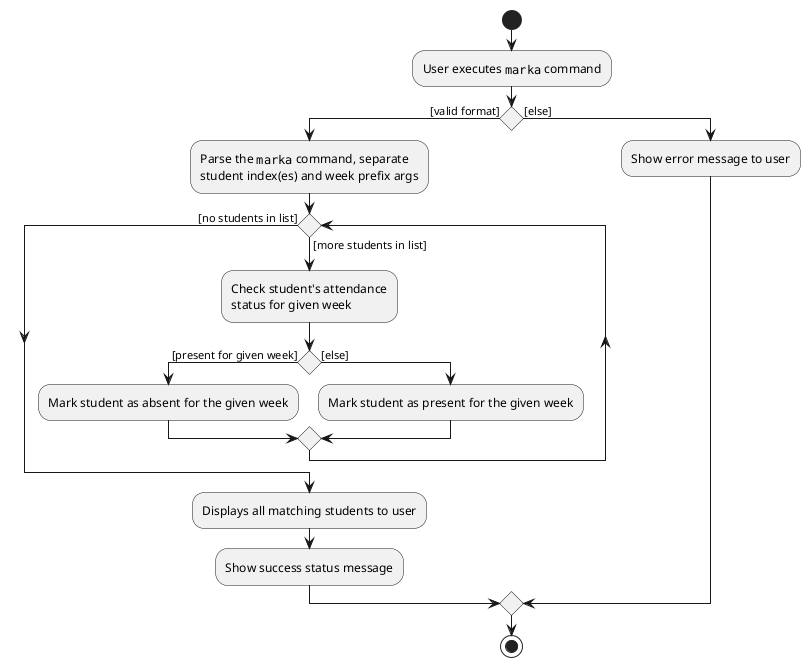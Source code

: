 @startuml
'https://plantuml.com/activity-diagram-beta

start

:User executes ""marka"" command;

if () then ([valid format])
    :Parse the ""marka"" command, separate
    student index(es) and week prefix args;

    while () is ([more students in list])

    :Check student's attendance
    status for given week;

    if () then ([present for given week])
    :Mark student as absent for the given week;

    else ([else])
    :Mark student as present for the given week;

    endif

    endwhile ([no students in list])

    :Displays all matching students to user;
    :Show success status message;

else ([else])

    :Show error message to user;

endif

stop

@enduml
